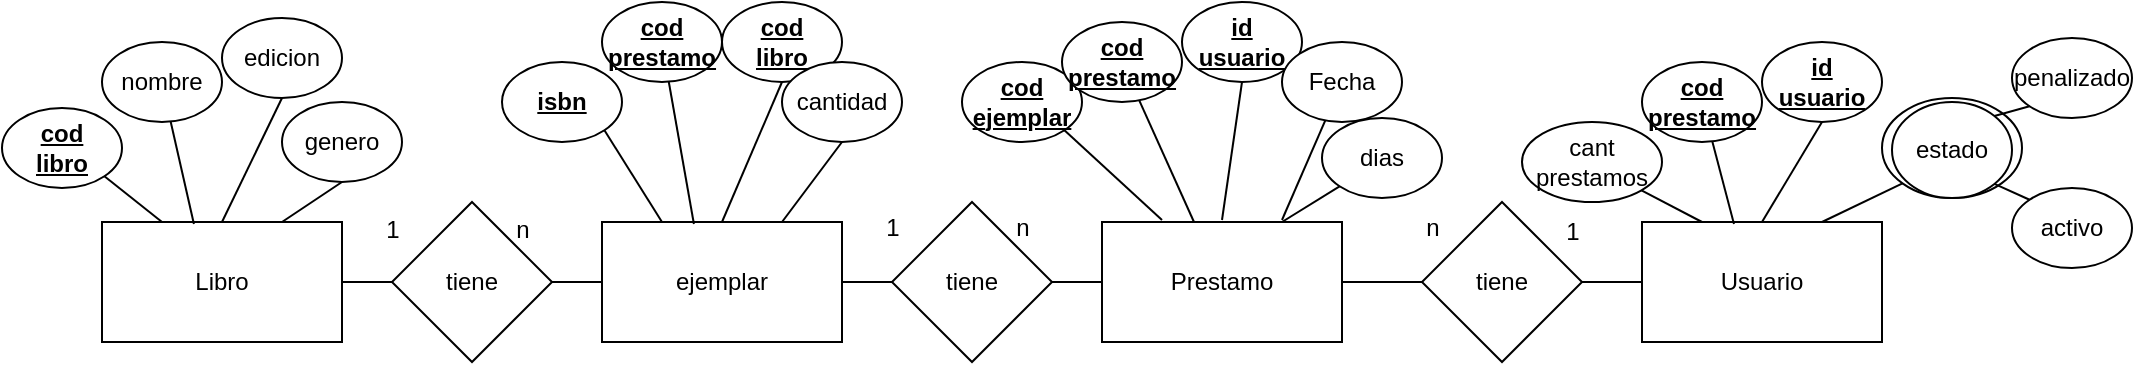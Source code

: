 <mxfile version="24.2.1" type="github">
  <diagram name="Página-1" id="KC1fHZ7v2wSUL1ysg5sC">
    <mxGraphModel dx="1947" dy="426" grid="1" gridSize="10" guides="1" tooltips="1" connect="1" arrows="1" fold="1" page="1" pageScale="1" pageWidth="827" pageHeight="1169" math="0" shadow="0">
      <root>
        <mxCell id="0" />
        <mxCell id="1" parent="0" />
        <mxCell id="CiIcCW7UKWfa_dQQD1Bu-1" value="Libro" style="rounded=0;whiteSpace=wrap;html=1;" parent="1" vertex="1">
          <mxGeometry x="-220" y="210" width="120" height="60" as="geometry" />
        </mxCell>
        <mxCell id="CiIcCW7UKWfa_dQQD1Bu-2" value="Prestamo" style="rounded=0;whiteSpace=wrap;html=1;" parent="1" vertex="1">
          <mxGeometry x="280" y="210" width="120" height="60" as="geometry" />
        </mxCell>
        <mxCell id="CiIcCW7UKWfa_dQQD1Bu-3" value="Usuario" style="rounded=0;whiteSpace=wrap;html=1;" parent="1" vertex="1">
          <mxGeometry x="550" y="210" width="120" height="60" as="geometry" />
        </mxCell>
        <mxCell id="CiIcCW7UKWfa_dQQD1Bu-4" value="tiene" style="rhombus;whiteSpace=wrap;html=1;" parent="1" vertex="1">
          <mxGeometry x="175" y="200" width="80" height="80" as="geometry" />
        </mxCell>
        <mxCell id="CiIcCW7UKWfa_dQQD1Bu-5" value="tiene" style="rhombus;whiteSpace=wrap;html=1;" parent="1" vertex="1">
          <mxGeometry x="440" y="200" width="80" height="80" as="geometry" />
        </mxCell>
        <mxCell id="CiIcCW7UKWfa_dQQD1Bu-6" value="&lt;b&gt;&lt;u&gt;cod&lt;/u&gt;&lt;/b&gt;&lt;div&gt;&lt;b&gt;&lt;u&gt;libro&lt;/u&gt;&lt;/b&gt;&lt;/div&gt;" style="ellipse;whiteSpace=wrap;html=1;" parent="1" vertex="1">
          <mxGeometry x="-270" y="153" width="60" height="40" as="geometry" />
        </mxCell>
        <mxCell id="CiIcCW7UKWfa_dQQD1Bu-8" value="nombre" style="ellipse;whiteSpace=wrap;html=1;" parent="1" vertex="1">
          <mxGeometry x="-220" y="120" width="60" height="40" as="geometry" />
        </mxCell>
        <mxCell id="CiIcCW7UKWfa_dQQD1Bu-9" value="edicion" style="ellipse;whiteSpace=wrap;html=1;" parent="1" vertex="1">
          <mxGeometry x="-160" y="108" width="60" height="40" as="geometry" />
        </mxCell>
        <mxCell id="CiIcCW7UKWfa_dQQD1Bu-10" value="genero" style="ellipse;whiteSpace=wrap;html=1;" parent="1" vertex="1">
          <mxGeometry x="-130" y="150" width="60" height="40" as="geometry" />
        </mxCell>
        <mxCell id="CiIcCW7UKWfa_dQQD1Bu-11" value="" style="endArrow=none;html=1;rounded=0;entryX=1;entryY=1;entryDx=0;entryDy=0;exitX=0.25;exitY=0;exitDx=0;exitDy=0;" parent="1" source="CiIcCW7UKWfa_dQQD1Bu-1" target="CiIcCW7UKWfa_dQQD1Bu-6" edge="1">
          <mxGeometry width="50" height="50" relative="1" as="geometry">
            <mxPoint x="270" y="330" as="sourcePoint" />
            <mxPoint x="320" y="280" as="targetPoint" />
          </mxGeometry>
        </mxCell>
        <mxCell id="CiIcCW7UKWfa_dQQD1Bu-12" value="" style="endArrow=none;html=1;rounded=0;exitX=0.383;exitY=0.017;exitDx=0;exitDy=0;exitPerimeter=0;" parent="1" source="CiIcCW7UKWfa_dQQD1Bu-1" target="CiIcCW7UKWfa_dQQD1Bu-8" edge="1">
          <mxGeometry width="50" height="50" relative="1" as="geometry">
            <mxPoint x="50" y="220" as="sourcePoint" />
            <mxPoint x="21" y="204" as="targetPoint" />
          </mxGeometry>
        </mxCell>
        <mxCell id="CiIcCW7UKWfa_dQQD1Bu-13" value="" style="endArrow=none;html=1;rounded=0;entryX=0.5;entryY=1;entryDx=0;entryDy=0;exitX=0.5;exitY=0;exitDx=0;exitDy=0;" parent="1" target="CiIcCW7UKWfa_dQQD1Bu-9" edge="1" source="CiIcCW7UKWfa_dQQD1Bu-1">
          <mxGeometry width="50" height="50" relative="1" as="geometry">
            <mxPoint x="70" y="210" as="sourcePoint" />
            <mxPoint x="55" y="180" as="targetPoint" />
          </mxGeometry>
        </mxCell>
        <mxCell id="CiIcCW7UKWfa_dQQD1Bu-14" value="" style="endArrow=none;html=1;rounded=0;exitX=0.75;exitY=0;exitDx=0;exitDy=0;entryX=0.5;entryY=1;entryDx=0;entryDy=0;" parent="1" source="CiIcCW7UKWfa_dQQD1Bu-1" target="CiIcCW7UKWfa_dQQD1Bu-10" edge="1">
          <mxGeometry width="50" height="50" relative="1" as="geometry">
            <mxPoint x="66" y="221" as="sourcePoint" />
            <mxPoint x="55" y="180" as="targetPoint" />
          </mxGeometry>
        </mxCell>
        <mxCell id="CiIcCW7UKWfa_dQQD1Bu-15" value="" style="endArrow=none;html=1;rounded=0;exitX=1;exitY=0.5;exitDx=0;exitDy=0;entryX=0;entryY=0.5;entryDx=0;entryDy=0;" parent="1" source="CiIcCW7UKWfa_dQQD1Bu-1" target="xWqqc8YBv1s_LbJGREPF-10" edge="1">
          <mxGeometry width="50" height="50" relative="1" as="geometry">
            <mxPoint x="270" y="330" as="sourcePoint" />
            <mxPoint x="-80" y="240" as="targetPoint" />
          </mxGeometry>
        </mxCell>
        <mxCell id="CiIcCW7UKWfa_dQQD1Bu-16" value="" style="endArrow=none;html=1;rounded=0;exitX=1;exitY=0.5;exitDx=0;exitDy=0;entryX=0;entryY=0.5;entryDx=0;entryDy=0;" parent="1" source="CiIcCW7UKWfa_dQQD1Bu-4" target="CiIcCW7UKWfa_dQQD1Bu-2" edge="1">
          <mxGeometry width="50" height="50" relative="1" as="geometry">
            <mxPoint x="170" y="250" as="sourcePoint" />
            <mxPoint x="190" y="250" as="targetPoint" />
          </mxGeometry>
        </mxCell>
        <mxCell id="CiIcCW7UKWfa_dQQD1Bu-18" value="&lt;b&gt;&lt;u&gt;cod&lt;/u&gt;&lt;/b&gt;&lt;div&gt;&lt;b&gt;&lt;u&gt;ejemplar&lt;/u&gt;&lt;/b&gt;&lt;/div&gt;" style="ellipse;whiteSpace=wrap;html=1;" parent="1" vertex="1">
          <mxGeometry x="210" y="130" width="60" height="40" as="geometry" />
        </mxCell>
        <mxCell id="CiIcCW7UKWfa_dQQD1Bu-19" value="&lt;b&gt;&lt;u&gt;cod&lt;/u&gt;&lt;/b&gt;&lt;div&gt;&lt;b&gt;&lt;u&gt;prestamo&lt;/u&gt;&lt;/b&gt;&lt;/div&gt;" style="ellipse;whiteSpace=wrap;html=1;" parent="1" vertex="1">
          <mxGeometry x="260" y="110" width="60" height="40" as="geometry" />
        </mxCell>
        <mxCell id="CiIcCW7UKWfa_dQQD1Bu-20" value="&lt;u&gt;&lt;b&gt;id&lt;/b&gt;&lt;/u&gt;&lt;div&gt;&lt;u&gt;&lt;b&gt;usuario&lt;/b&gt;&lt;/u&gt;&lt;/div&gt;" style="ellipse;whiteSpace=wrap;html=1;" parent="1" vertex="1">
          <mxGeometry x="320" y="100" width="60" height="40" as="geometry" />
        </mxCell>
        <mxCell id="CiIcCW7UKWfa_dQQD1Bu-21" value="Fecha" style="ellipse;whiteSpace=wrap;html=1;" parent="1" vertex="1">
          <mxGeometry x="370" y="120" width="60" height="40" as="geometry" />
        </mxCell>
        <mxCell id="CiIcCW7UKWfa_dQQD1Bu-22" value="" style="endArrow=none;html=1;rounded=0;entryX=1;entryY=1;entryDx=0;entryDy=0;exitX=0.25;exitY=0;exitDx=0;exitDy=0;" parent="1" target="CiIcCW7UKWfa_dQQD1Bu-18" edge="1">
          <mxGeometry width="50" height="50" relative="1" as="geometry">
            <mxPoint x="310" y="209" as="sourcePoint" />
            <mxPoint x="590" y="279" as="targetPoint" />
          </mxGeometry>
        </mxCell>
        <mxCell id="CiIcCW7UKWfa_dQQD1Bu-23" value="" style="endArrow=none;html=1;rounded=0;exitX=0.383;exitY=0.017;exitDx=0;exitDy=0;exitPerimeter=0;" parent="1" target="CiIcCW7UKWfa_dQQD1Bu-19" edge="1">
          <mxGeometry width="50" height="50" relative="1" as="geometry">
            <mxPoint x="326" y="210" as="sourcePoint" />
            <mxPoint x="291" y="203" as="targetPoint" />
          </mxGeometry>
        </mxCell>
        <mxCell id="CiIcCW7UKWfa_dQQD1Bu-24" value="" style="endArrow=none;html=1;rounded=0;entryX=0.5;entryY=1;entryDx=0;entryDy=0;" parent="1" target="CiIcCW7UKWfa_dQQD1Bu-20" edge="1">
          <mxGeometry width="50" height="50" relative="1" as="geometry">
            <mxPoint x="340" y="209" as="sourcePoint" />
            <mxPoint x="325" y="179" as="targetPoint" />
          </mxGeometry>
        </mxCell>
        <mxCell id="CiIcCW7UKWfa_dQQD1Bu-25" value="" style="endArrow=none;html=1;rounded=0;exitX=0.75;exitY=0;exitDx=0;exitDy=0;" parent="1" target="CiIcCW7UKWfa_dQQD1Bu-21" edge="1">
          <mxGeometry width="50" height="50" relative="1" as="geometry">
            <mxPoint x="370" y="209" as="sourcePoint" />
            <mxPoint x="325" y="179" as="targetPoint" />
          </mxGeometry>
        </mxCell>
        <mxCell id="CiIcCW7UKWfa_dQQD1Bu-26" value="" style="endArrow=none;html=1;rounded=0;entryX=0;entryY=0.5;entryDx=0;entryDy=0;exitX=1;exitY=0.5;exitDx=0;exitDy=0;" parent="1" source="CiIcCW7UKWfa_dQQD1Bu-2" target="CiIcCW7UKWfa_dQQD1Bu-5" edge="1">
          <mxGeometry width="50" height="50" relative="1" as="geometry">
            <mxPoint x="300" y="330" as="sourcePoint" />
            <mxPoint x="350" y="280" as="targetPoint" />
          </mxGeometry>
        </mxCell>
        <mxCell id="CiIcCW7UKWfa_dQQD1Bu-27" value="" style="endArrow=none;html=1;rounded=0;entryX=0;entryY=0.5;entryDx=0;entryDy=0;exitX=1;exitY=0.5;exitDx=0;exitDy=0;" parent="1" source="CiIcCW7UKWfa_dQQD1Bu-5" target="CiIcCW7UKWfa_dQQD1Bu-3" edge="1">
          <mxGeometry width="50" height="50" relative="1" as="geometry">
            <mxPoint x="530" y="240" as="sourcePoint" />
            <mxPoint x="380" y="280" as="targetPoint" />
          </mxGeometry>
        </mxCell>
        <mxCell id="CiIcCW7UKWfa_dQQD1Bu-28" value="cant prestamos" style="ellipse;whiteSpace=wrap;html=1;" parent="1" vertex="1">
          <mxGeometry x="490" y="160" width="70" height="40" as="geometry" />
        </mxCell>
        <mxCell id="CiIcCW7UKWfa_dQQD1Bu-29" value="&lt;b&gt;&lt;u&gt;cod&lt;/u&gt;&lt;/b&gt;&lt;div&gt;&lt;b&gt;&lt;u&gt;prestamo&lt;/u&gt;&lt;/b&gt;&lt;/div&gt;" style="ellipse;whiteSpace=wrap;html=1;" parent="1" vertex="1">
          <mxGeometry x="550" y="130" width="60" height="40" as="geometry" />
        </mxCell>
        <mxCell id="CiIcCW7UKWfa_dQQD1Bu-30" value="&lt;u&gt;&lt;b&gt;id&lt;/b&gt;&lt;/u&gt;&lt;div&gt;&lt;u&gt;&lt;b&gt;usuario&lt;/b&gt;&lt;/u&gt;&lt;/div&gt;" style="ellipse;whiteSpace=wrap;html=1;" parent="1" vertex="1">
          <mxGeometry x="610" y="120" width="60" height="40" as="geometry" />
        </mxCell>
        <mxCell id="CiIcCW7UKWfa_dQQD1Bu-31" value="estado" style="ellipse;whiteSpace=wrap;html=1;" parent="1" vertex="1">
          <mxGeometry x="670" y="148" width="70" height="50" as="geometry" />
        </mxCell>
        <mxCell id="CiIcCW7UKWfa_dQQD1Bu-32" value="" style="endArrow=none;html=1;rounded=0;entryX=1;entryY=1;entryDx=0;entryDy=0;exitX=0.25;exitY=0;exitDx=0;exitDy=0;" parent="1" target="CiIcCW7UKWfa_dQQD1Bu-28" edge="1">
          <mxGeometry width="50" height="50" relative="1" as="geometry">
            <mxPoint x="580" y="210" as="sourcePoint" />
            <mxPoint x="860" y="280" as="targetPoint" />
          </mxGeometry>
        </mxCell>
        <mxCell id="CiIcCW7UKWfa_dQQD1Bu-33" value="" style="endArrow=none;html=1;rounded=0;exitX=0.383;exitY=0.017;exitDx=0;exitDy=0;exitPerimeter=0;" parent="1" target="CiIcCW7UKWfa_dQQD1Bu-29" edge="1">
          <mxGeometry width="50" height="50" relative="1" as="geometry">
            <mxPoint x="596" y="211" as="sourcePoint" />
            <mxPoint x="561" y="204" as="targetPoint" />
          </mxGeometry>
        </mxCell>
        <mxCell id="CiIcCW7UKWfa_dQQD1Bu-34" value="" style="endArrow=none;html=1;rounded=0;entryX=0.5;entryY=1;entryDx=0;entryDy=0;" parent="1" target="CiIcCW7UKWfa_dQQD1Bu-30" edge="1">
          <mxGeometry width="50" height="50" relative="1" as="geometry">
            <mxPoint x="610" y="210" as="sourcePoint" />
            <mxPoint x="595" y="180" as="targetPoint" />
          </mxGeometry>
        </mxCell>
        <mxCell id="CiIcCW7UKWfa_dQQD1Bu-35" value="" style="endArrow=none;html=1;rounded=0;exitX=0.75;exitY=0;exitDx=0;exitDy=0;entryX=0;entryY=1;entryDx=0;entryDy=0;" parent="1" target="CiIcCW7UKWfa_dQQD1Bu-31" edge="1">
          <mxGeometry width="50" height="50" relative="1" as="geometry">
            <mxPoint x="640" y="210" as="sourcePoint" />
            <mxPoint x="695" y="200" as="targetPoint" />
          </mxGeometry>
        </mxCell>
        <mxCell id="CiIcCW7UKWfa_dQQD1Bu-36" value="1" style="text;html=1;align=center;verticalAlign=middle;resizable=0;points=[];autosize=1;strokeColor=none;fillColor=none;" parent="1" vertex="1">
          <mxGeometry x="160" y="198" width="30" height="30" as="geometry" />
        </mxCell>
        <mxCell id="CiIcCW7UKWfa_dQQD1Bu-37" value="n" style="text;html=1;align=center;verticalAlign=middle;resizable=0;points=[];autosize=1;strokeColor=none;fillColor=none;" parent="1" vertex="1">
          <mxGeometry x="225" y="198" width="30" height="30" as="geometry" />
        </mxCell>
        <mxCell id="CiIcCW7UKWfa_dQQD1Bu-38" value="1" style="text;html=1;align=center;verticalAlign=middle;resizable=0;points=[];autosize=1;strokeColor=none;fillColor=none;" parent="1" vertex="1">
          <mxGeometry x="500" y="200" width="30" height="30" as="geometry" />
        </mxCell>
        <mxCell id="CiIcCW7UKWfa_dQQD1Bu-39" value="n" style="text;html=1;align=center;verticalAlign=middle;resizable=0;points=[];autosize=1;strokeColor=none;fillColor=none;" parent="1" vertex="1">
          <mxGeometry x="430" y="198" width="30" height="30" as="geometry" />
        </mxCell>
        <mxCell id="CiIcCW7UKWfa_dQQD1Bu-40" value="dias" style="ellipse;whiteSpace=wrap;html=1;" parent="1" vertex="1">
          <mxGeometry x="390" y="158" width="60" height="40" as="geometry" />
        </mxCell>
        <mxCell id="CiIcCW7UKWfa_dQQD1Bu-41" value="" style="endArrow=none;html=1;rounded=0;entryX=0;entryY=1;entryDx=0;entryDy=0;exitX=0.75;exitY=0;exitDx=0;exitDy=0;" parent="1" source="CiIcCW7UKWfa_dQQD1Bu-2" target="CiIcCW7UKWfa_dQQD1Bu-40" edge="1">
          <mxGeometry width="50" height="50" relative="1" as="geometry">
            <mxPoint x="300" y="330" as="sourcePoint" />
            <mxPoint x="350" y="280" as="targetPoint" />
          </mxGeometry>
        </mxCell>
        <mxCell id="CiIcCW7UKWfa_dQQD1Bu-42" value="estado" style="ellipse;whiteSpace=wrap;html=1;" parent="1" vertex="1">
          <mxGeometry x="675" y="150" width="60" height="48" as="geometry" />
        </mxCell>
        <mxCell id="CiIcCW7UKWfa_dQQD1Bu-43" value="penalizado" style="ellipse;whiteSpace=wrap;html=1;" parent="1" vertex="1">
          <mxGeometry x="735" y="118" width="60" height="40" as="geometry" />
        </mxCell>
        <mxCell id="CiIcCW7UKWfa_dQQD1Bu-44" value="activo" style="ellipse;whiteSpace=wrap;html=1;" parent="1" vertex="1">
          <mxGeometry x="735" y="193" width="60" height="40" as="geometry" />
        </mxCell>
        <mxCell id="CiIcCW7UKWfa_dQQD1Bu-45" value="" style="endArrow=none;html=1;rounded=0;entryX=0;entryY=1;entryDx=0;entryDy=0;exitX=1;exitY=0;exitDx=0;exitDy=0;" parent="1" source="CiIcCW7UKWfa_dQQD1Bu-42" target="CiIcCW7UKWfa_dQQD1Bu-43" edge="1">
          <mxGeometry width="50" height="50" relative="1" as="geometry">
            <mxPoint x="420" y="250" as="sourcePoint" />
            <mxPoint x="470" y="200" as="targetPoint" />
          </mxGeometry>
        </mxCell>
        <mxCell id="CiIcCW7UKWfa_dQQD1Bu-46" value="" style="endArrow=none;html=1;rounded=0;entryX=0;entryY=0;entryDx=0;entryDy=0;exitX=1;exitY=1;exitDx=0;exitDy=0;" parent="1" source="CiIcCW7UKWfa_dQQD1Bu-42" target="CiIcCW7UKWfa_dQQD1Bu-44" edge="1">
          <mxGeometry width="50" height="50" relative="1" as="geometry">
            <mxPoint x="420" y="250" as="sourcePoint" />
            <mxPoint x="470" y="200" as="targetPoint" />
          </mxGeometry>
        </mxCell>
        <mxCell id="xWqqc8YBv1s_LbJGREPF-1" value="ejemplar" style="rounded=0;whiteSpace=wrap;html=1;" vertex="1" parent="1">
          <mxGeometry x="30" y="210" width="120" height="60" as="geometry" />
        </mxCell>
        <mxCell id="xWqqc8YBv1s_LbJGREPF-2" value="&lt;b&gt;&lt;u&gt;isbn&lt;/u&gt;&lt;/b&gt;" style="ellipse;whiteSpace=wrap;html=1;" vertex="1" parent="1">
          <mxGeometry x="-20" y="130" width="60" height="40" as="geometry" />
        </mxCell>
        <mxCell id="xWqqc8YBv1s_LbJGREPF-3" value="&lt;b style=&quot;--tw-border-spacing-x: 0; --tw-border-spacing-y: 0; --tw-translate-x: 0; --tw-translate-y: 0; --tw-rotate: 0; --tw-skew-x: 0; --tw-skew-y: 0; --tw-scale-x: 1; --tw-scale-y: 1; --tw-pan-x: ; --tw-pan-y: ; --tw-pinch-zoom: ; --tw-scroll-snap-strictness: proximity; --tw-ordinal: ; --tw-slashed-zero: ; --tw-numeric-figure: ; --tw-numeric-spacing: ; --tw-numeric-fraction: ; --tw-ring-inset: ; --tw-ring-offset-width: 0px; --tw-ring-offset-color: #fff; --tw-ring-color: rgb(59 130 246 / .5); --tw-ring-offset-shadow: 0 0 #0000; --tw-ring-shadow: 0 0 #0000; --tw-shadow: 0 0 #0000; --tw-shadow-colored: 0 0 #0000; --tw-blur: ; --tw-brightness: ; --tw-contrast: ; --tw-grayscale: ; --tw-hue-rotate: ; --tw-invert: ; --tw-saturate: ; --tw-sepia: ; --tw-drop-shadow: ; --tw-backdrop-blur: ; --tw-backdrop-brightness: ; --tw-backdrop-contrast: ; --tw-backdrop-grayscale: ; --tw-backdrop-hue-rotate: ; --tw-backdrop-invert: ; --tw-backdrop-opacity: ; --tw-backdrop-saturate: ; --tw-backdrop-sepia: ;&quot;&gt;&lt;u style=&quot;--tw-border-spacing-x: 0; --tw-border-spacing-y: 0; --tw-translate-x: 0; --tw-translate-y: 0; --tw-rotate: 0; --tw-skew-x: 0; --tw-skew-y: 0; --tw-scale-x: 1; --tw-scale-y: 1; --tw-pan-x: ; --tw-pan-y: ; --tw-pinch-zoom: ; --tw-scroll-snap-strictness: proximity; --tw-ordinal: ; --tw-slashed-zero: ; --tw-numeric-figure: ; --tw-numeric-spacing: ; --tw-numeric-fraction: ; --tw-ring-inset: ; --tw-ring-offset-width: 0px; --tw-ring-offset-color: #fff; --tw-ring-color: rgb(59 130 246 / .5); --tw-ring-offset-shadow: 0 0 #0000; --tw-ring-shadow: 0 0 #0000; --tw-shadow: 0 0 #0000; --tw-shadow-colored: 0 0 #0000; --tw-blur: ; --tw-brightness: ; --tw-contrast: ; --tw-grayscale: ; --tw-hue-rotate: ; --tw-invert: ; --tw-saturate: ; --tw-sepia: ; --tw-drop-shadow: ; --tw-backdrop-blur: ; --tw-backdrop-brightness: ; --tw-backdrop-contrast: ; --tw-backdrop-grayscale: ; --tw-backdrop-hue-rotate: ; --tw-backdrop-invert: ; --tw-backdrop-opacity: ; --tw-backdrop-saturate: ; --tw-backdrop-sepia: ;&quot;&gt;cod&lt;/u&gt;&lt;/b&gt;&lt;div style=&quot;--tw-border-spacing-x: 0; --tw-border-spacing-y: 0; --tw-translate-x: 0; --tw-translate-y: 0; --tw-rotate: 0; --tw-skew-x: 0; --tw-skew-y: 0; --tw-scale-x: 1; --tw-scale-y: 1; --tw-pan-x: ; --tw-pan-y: ; --tw-pinch-zoom: ; --tw-scroll-snap-strictness: proximity; --tw-ordinal: ; --tw-slashed-zero: ; --tw-numeric-figure: ; --tw-numeric-spacing: ; --tw-numeric-fraction: ; --tw-ring-inset: ; --tw-ring-offset-width: 0px; --tw-ring-offset-color: #fff; --tw-ring-color: rgb(59 130 246 / .5); --tw-ring-offset-shadow: 0 0 #0000; --tw-ring-shadow: 0 0 #0000; --tw-shadow: 0 0 #0000; --tw-shadow-colored: 0 0 #0000; --tw-blur: ; --tw-brightness: ; --tw-contrast: ; --tw-grayscale: ; --tw-hue-rotate: ; --tw-invert: ; --tw-saturate: ; --tw-sepia: ; --tw-drop-shadow: ; --tw-backdrop-blur: ; --tw-backdrop-brightness: ; --tw-backdrop-contrast: ; --tw-backdrop-grayscale: ; --tw-backdrop-hue-rotate: ; --tw-backdrop-invert: ; --tw-backdrop-opacity: ; --tw-backdrop-saturate: ; --tw-backdrop-sepia: ;&quot;&gt;&lt;b style=&quot;--tw-border-spacing-x: 0; --tw-border-spacing-y: 0; --tw-translate-x: 0; --tw-translate-y: 0; --tw-rotate: 0; --tw-skew-x: 0; --tw-skew-y: 0; --tw-scale-x: 1; --tw-scale-y: 1; --tw-pan-x: ; --tw-pan-y: ; --tw-pinch-zoom: ; --tw-scroll-snap-strictness: proximity; --tw-ordinal: ; --tw-slashed-zero: ; --tw-numeric-figure: ; --tw-numeric-spacing: ; --tw-numeric-fraction: ; --tw-ring-inset: ; --tw-ring-offset-width: 0px; --tw-ring-offset-color: #fff; --tw-ring-color: rgb(59 130 246 / .5); --tw-ring-offset-shadow: 0 0 #0000; --tw-ring-shadow: 0 0 #0000; --tw-shadow: 0 0 #0000; --tw-shadow-colored: 0 0 #0000; --tw-blur: ; --tw-brightness: ; --tw-contrast: ; --tw-grayscale: ; --tw-hue-rotate: ; --tw-invert: ; --tw-saturate: ; --tw-sepia: ; --tw-drop-shadow: ; --tw-backdrop-blur: ; --tw-backdrop-brightness: ; --tw-backdrop-contrast: ; --tw-backdrop-grayscale: ; --tw-backdrop-hue-rotate: ; --tw-backdrop-invert: ; --tw-backdrop-opacity: ; --tw-backdrop-saturate: ; --tw-backdrop-sepia: ;&quot;&gt;&lt;u style=&quot;--tw-border-spacing-x: 0; --tw-border-spacing-y: 0; --tw-translate-x: 0; --tw-translate-y: 0; --tw-rotate: 0; --tw-skew-x: 0; --tw-skew-y: 0; --tw-scale-x: 1; --tw-scale-y: 1; --tw-pan-x: ; --tw-pan-y: ; --tw-pinch-zoom: ; --tw-scroll-snap-strictness: proximity; --tw-ordinal: ; --tw-slashed-zero: ; --tw-numeric-figure: ; --tw-numeric-spacing: ; --tw-numeric-fraction: ; --tw-ring-inset: ; --tw-ring-offset-width: 0px; --tw-ring-offset-color: #fff; --tw-ring-color: rgb(59 130 246 / .5); --tw-ring-offset-shadow: 0 0 #0000; --tw-ring-shadow: 0 0 #0000; --tw-shadow: 0 0 #0000; --tw-shadow-colored: 0 0 #0000; --tw-blur: ; --tw-brightness: ; --tw-contrast: ; --tw-grayscale: ; --tw-hue-rotate: ; --tw-invert: ; --tw-saturate: ; --tw-sepia: ; --tw-drop-shadow: ; --tw-backdrop-blur: ; --tw-backdrop-brightness: ; --tw-backdrop-contrast: ; --tw-backdrop-grayscale: ; --tw-backdrop-hue-rotate: ; --tw-backdrop-invert: ; --tw-backdrop-opacity: ; --tw-backdrop-saturate: ; --tw-backdrop-sepia: ;&quot;&gt;prestamo&lt;/u&gt;&lt;/b&gt;&lt;/div&gt;" style="ellipse;whiteSpace=wrap;html=1;" vertex="1" parent="1">
          <mxGeometry x="30" y="100" width="60" height="40" as="geometry" />
        </mxCell>
        <mxCell id="xWqqc8YBv1s_LbJGREPF-4" value="&lt;b style=&quot;--tw-border-spacing-x: 0; --tw-border-spacing-y: 0; --tw-translate-x: 0; --tw-translate-y: 0; --tw-rotate: 0; --tw-skew-x: 0; --tw-skew-y: 0; --tw-scale-x: 1; --tw-scale-y: 1; --tw-pan-x: ; --tw-pan-y: ; --tw-pinch-zoom: ; --tw-scroll-snap-strictness: proximity; --tw-ordinal: ; --tw-slashed-zero: ; --tw-numeric-figure: ; --tw-numeric-spacing: ; --tw-numeric-fraction: ; --tw-ring-inset: ; --tw-ring-offset-width: 0px; --tw-ring-offset-color: #fff; --tw-ring-color: rgb(59 130 246 / .5); --tw-ring-offset-shadow: 0 0 #0000; --tw-ring-shadow: 0 0 #0000; --tw-shadow: 0 0 #0000; --tw-shadow-colored: 0 0 #0000; --tw-blur: ; --tw-brightness: ; --tw-contrast: ; --tw-grayscale: ; --tw-hue-rotate: ; --tw-invert: ; --tw-saturate: ; --tw-sepia: ; --tw-drop-shadow: ; --tw-backdrop-blur: ; --tw-backdrop-brightness: ; --tw-backdrop-contrast: ; --tw-backdrop-grayscale: ; --tw-backdrop-hue-rotate: ; --tw-backdrop-invert: ; --tw-backdrop-opacity: ; --tw-backdrop-saturate: ; --tw-backdrop-sepia: ;&quot;&gt;&lt;u style=&quot;--tw-border-spacing-x: 0; --tw-border-spacing-y: 0; --tw-translate-x: 0; --tw-translate-y: 0; --tw-rotate: 0; --tw-skew-x: 0; --tw-skew-y: 0; --tw-scale-x: 1; --tw-scale-y: 1; --tw-pan-x: ; --tw-pan-y: ; --tw-pinch-zoom: ; --tw-scroll-snap-strictness: proximity; --tw-ordinal: ; --tw-slashed-zero: ; --tw-numeric-figure: ; --tw-numeric-spacing: ; --tw-numeric-fraction: ; --tw-ring-inset: ; --tw-ring-offset-width: 0px; --tw-ring-offset-color: #fff; --tw-ring-color: rgb(59 130 246 / .5); --tw-ring-offset-shadow: 0 0 #0000; --tw-ring-shadow: 0 0 #0000; --tw-shadow: 0 0 #0000; --tw-shadow-colored: 0 0 #0000; --tw-blur: ; --tw-brightness: ; --tw-contrast: ; --tw-grayscale: ; --tw-hue-rotate: ; --tw-invert: ; --tw-saturate: ; --tw-sepia: ; --tw-drop-shadow: ; --tw-backdrop-blur: ; --tw-backdrop-brightness: ; --tw-backdrop-contrast: ; --tw-backdrop-grayscale: ; --tw-backdrop-hue-rotate: ; --tw-backdrop-invert: ; --tw-backdrop-opacity: ; --tw-backdrop-saturate: ; --tw-backdrop-sepia: ;&quot;&gt;cod&lt;/u&gt;&lt;/b&gt;&lt;div style=&quot;--tw-border-spacing-x: 0; --tw-border-spacing-y: 0; --tw-translate-x: 0; --tw-translate-y: 0; --tw-rotate: 0; --tw-skew-x: 0; --tw-skew-y: 0; --tw-scale-x: 1; --tw-scale-y: 1; --tw-pan-x: ; --tw-pan-y: ; --tw-pinch-zoom: ; --tw-scroll-snap-strictness: proximity; --tw-ordinal: ; --tw-slashed-zero: ; --tw-numeric-figure: ; --tw-numeric-spacing: ; --tw-numeric-fraction: ; --tw-ring-inset: ; --tw-ring-offset-width: 0px; --tw-ring-offset-color: #fff; --tw-ring-color: rgb(59 130 246 / .5); --tw-ring-offset-shadow: 0 0 #0000; --tw-ring-shadow: 0 0 #0000; --tw-shadow: 0 0 #0000; --tw-shadow-colored: 0 0 #0000; --tw-blur: ; --tw-brightness: ; --tw-contrast: ; --tw-grayscale: ; --tw-hue-rotate: ; --tw-invert: ; --tw-saturate: ; --tw-sepia: ; --tw-drop-shadow: ; --tw-backdrop-blur: ; --tw-backdrop-brightness: ; --tw-backdrop-contrast: ; --tw-backdrop-grayscale: ; --tw-backdrop-hue-rotate: ; --tw-backdrop-invert: ; --tw-backdrop-opacity: ; --tw-backdrop-saturate: ; --tw-backdrop-sepia: ;&quot;&gt;&lt;b style=&quot;--tw-border-spacing-x: 0; --tw-border-spacing-y: 0; --tw-translate-x: 0; --tw-translate-y: 0; --tw-rotate: 0; --tw-skew-x: 0; --tw-skew-y: 0; --tw-scale-x: 1; --tw-scale-y: 1; --tw-pan-x: ; --tw-pan-y: ; --tw-pinch-zoom: ; --tw-scroll-snap-strictness: proximity; --tw-ordinal: ; --tw-slashed-zero: ; --tw-numeric-figure: ; --tw-numeric-spacing: ; --tw-numeric-fraction: ; --tw-ring-inset: ; --tw-ring-offset-width: 0px; --tw-ring-offset-color: #fff; --tw-ring-color: rgb(59 130 246 / .5); --tw-ring-offset-shadow: 0 0 #0000; --tw-ring-shadow: 0 0 #0000; --tw-shadow: 0 0 #0000; --tw-shadow-colored: 0 0 #0000; --tw-blur: ; --tw-brightness: ; --tw-contrast: ; --tw-grayscale: ; --tw-hue-rotate: ; --tw-invert: ; --tw-saturate: ; --tw-sepia: ; --tw-drop-shadow: ; --tw-backdrop-blur: ; --tw-backdrop-brightness: ; --tw-backdrop-contrast: ; --tw-backdrop-grayscale: ; --tw-backdrop-hue-rotate: ; --tw-backdrop-invert: ; --tw-backdrop-opacity: ; --tw-backdrop-saturate: ; --tw-backdrop-sepia: ;&quot;&gt;&lt;u style=&quot;--tw-border-spacing-x: 0; --tw-border-spacing-y: 0; --tw-translate-x: 0; --tw-translate-y: 0; --tw-rotate: 0; --tw-skew-x: 0; --tw-skew-y: 0; --tw-scale-x: 1; --tw-scale-y: 1; --tw-pan-x: ; --tw-pan-y: ; --tw-pinch-zoom: ; --tw-scroll-snap-strictness: proximity; --tw-ordinal: ; --tw-slashed-zero: ; --tw-numeric-figure: ; --tw-numeric-spacing: ; --tw-numeric-fraction: ; --tw-ring-inset: ; --tw-ring-offset-width: 0px; --tw-ring-offset-color: #fff; --tw-ring-color: rgb(59 130 246 / .5); --tw-ring-offset-shadow: 0 0 #0000; --tw-ring-shadow: 0 0 #0000; --tw-shadow: 0 0 #0000; --tw-shadow-colored: 0 0 #0000; --tw-blur: ; --tw-brightness: ; --tw-contrast: ; --tw-grayscale: ; --tw-hue-rotate: ; --tw-invert: ; --tw-saturate: ; --tw-sepia: ; --tw-drop-shadow: ; --tw-backdrop-blur: ; --tw-backdrop-brightness: ; --tw-backdrop-contrast: ; --tw-backdrop-grayscale: ; --tw-backdrop-hue-rotate: ; --tw-backdrop-invert: ; --tw-backdrop-opacity: ; --tw-backdrop-saturate: ; --tw-backdrop-sepia: ;&quot;&gt;libro&lt;/u&gt;&lt;/b&gt;&lt;/div&gt;" style="ellipse;whiteSpace=wrap;html=1;" vertex="1" parent="1">
          <mxGeometry x="90" y="100" width="60" height="40" as="geometry" />
        </mxCell>
        <mxCell id="xWqqc8YBv1s_LbJGREPF-5" value="cantidad" style="ellipse;whiteSpace=wrap;html=1;" vertex="1" parent="1">
          <mxGeometry x="120" y="130" width="60" height="40" as="geometry" />
        </mxCell>
        <mxCell id="xWqqc8YBv1s_LbJGREPF-6" value="" style="endArrow=none;html=1;rounded=0;entryX=1;entryY=1;entryDx=0;entryDy=0;exitX=0.25;exitY=0;exitDx=0;exitDy=0;" edge="1" parent="1" source="xWqqc8YBv1s_LbJGREPF-1" target="xWqqc8YBv1s_LbJGREPF-2">
          <mxGeometry width="50" height="50" relative="1" as="geometry">
            <mxPoint x="510" y="490" as="sourcePoint" />
            <mxPoint x="560" y="440" as="targetPoint" />
          </mxGeometry>
        </mxCell>
        <mxCell id="xWqqc8YBv1s_LbJGREPF-7" value="" style="endArrow=none;html=1;rounded=0;exitX=0.383;exitY=0.017;exitDx=0;exitDy=0;exitPerimeter=0;" edge="1" parent="1" source="xWqqc8YBv1s_LbJGREPF-1" target="xWqqc8YBv1s_LbJGREPF-3">
          <mxGeometry width="50" height="50" relative="1" as="geometry">
            <mxPoint x="290" y="380" as="sourcePoint" />
            <mxPoint x="261" y="364" as="targetPoint" />
          </mxGeometry>
        </mxCell>
        <mxCell id="xWqqc8YBv1s_LbJGREPF-8" value="" style="endArrow=none;html=1;rounded=0;entryX=0.5;entryY=1;entryDx=0;entryDy=0;exitX=0.5;exitY=0;exitDx=0;exitDy=0;" edge="1" parent="1" source="xWqqc8YBv1s_LbJGREPF-1" target="xWqqc8YBv1s_LbJGREPF-4">
          <mxGeometry width="50" height="50" relative="1" as="geometry">
            <mxPoint x="310" y="370" as="sourcePoint" />
            <mxPoint x="295" y="340" as="targetPoint" />
          </mxGeometry>
        </mxCell>
        <mxCell id="xWqqc8YBv1s_LbJGREPF-9" value="" style="endArrow=none;html=1;rounded=0;exitX=0.75;exitY=0;exitDx=0;exitDy=0;entryX=0.5;entryY=1;entryDx=0;entryDy=0;" edge="1" parent="1" source="xWqqc8YBv1s_LbJGREPF-1" target="xWqqc8YBv1s_LbJGREPF-5">
          <mxGeometry width="50" height="50" relative="1" as="geometry">
            <mxPoint x="306" y="381" as="sourcePoint" />
            <mxPoint x="295" y="340" as="targetPoint" />
          </mxGeometry>
        </mxCell>
        <mxCell id="xWqqc8YBv1s_LbJGREPF-10" value="tiene" style="rhombus;whiteSpace=wrap;html=1;" vertex="1" parent="1">
          <mxGeometry x="-75" y="200" width="80" height="80" as="geometry" />
        </mxCell>
        <mxCell id="xWqqc8YBv1s_LbJGREPF-11" value="" style="endArrow=none;html=1;rounded=0;exitX=1;exitY=0.5;exitDx=0;exitDy=0;entryX=0;entryY=0.5;entryDx=0;entryDy=0;" edge="1" parent="1" source="xWqqc8YBv1s_LbJGREPF-10" target="xWqqc8YBv1s_LbJGREPF-1">
          <mxGeometry width="50" height="50" relative="1" as="geometry">
            <mxPoint x="-80" y="251" as="sourcePoint" />
            <mxPoint x="30" y="241" as="targetPoint" />
          </mxGeometry>
        </mxCell>
        <mxCell id="xWqqc8YBv1s_LbJGREPF-12" value="1" style="text;html=1;align=center;verticalAlign=middle;resizable=0;points=[];autosize=1;strokeColor=none;fillColor=none;" vertex="1" parent="1">
          <mxGeometry x="-90" y="199" width="30" height="30" as="geometry" />
        </mxCell>
        <mxCell id="xWqqc8YBv1s_LbJGREPF-13" value="n" style="text;html=1;align=center;verticalAlign=middle;resizable=0;points=[];autosize=1;strokeColor=none;fillColor=none;" vertex="1" parent="1">
          <mxGeometry x="-25" y="199" width="30" height="30" as="geometry" />
        </mxCell>
        <mxCell id="xWqqc8YBv1s_LbJGREPF-14" value="" style="endArrow=none;html=1;rounded=0;exitX=1;exitY=0.5;exitDx=0;exitDy=0;entryX=0;entryY=0.5;entryDx=0;entryDy=0;" edge="1" parent="1" source="xWqqc8YBv1s_LbJGREPF-1" target="CiIcCW7UKWfa_dQQD1Bu-4">
          <mxGeometry width="50" height="50" relative="1" as="geometry">
            <mxPoint x="265" y="250" as="sourcePoint" />
            <mxPoint x="180" y="240" as="targetPoint" />
          </mxGeometry>
        </mxCell>
      </root>
    </mxGraphModel>
  </diagram>
</mxfile>
